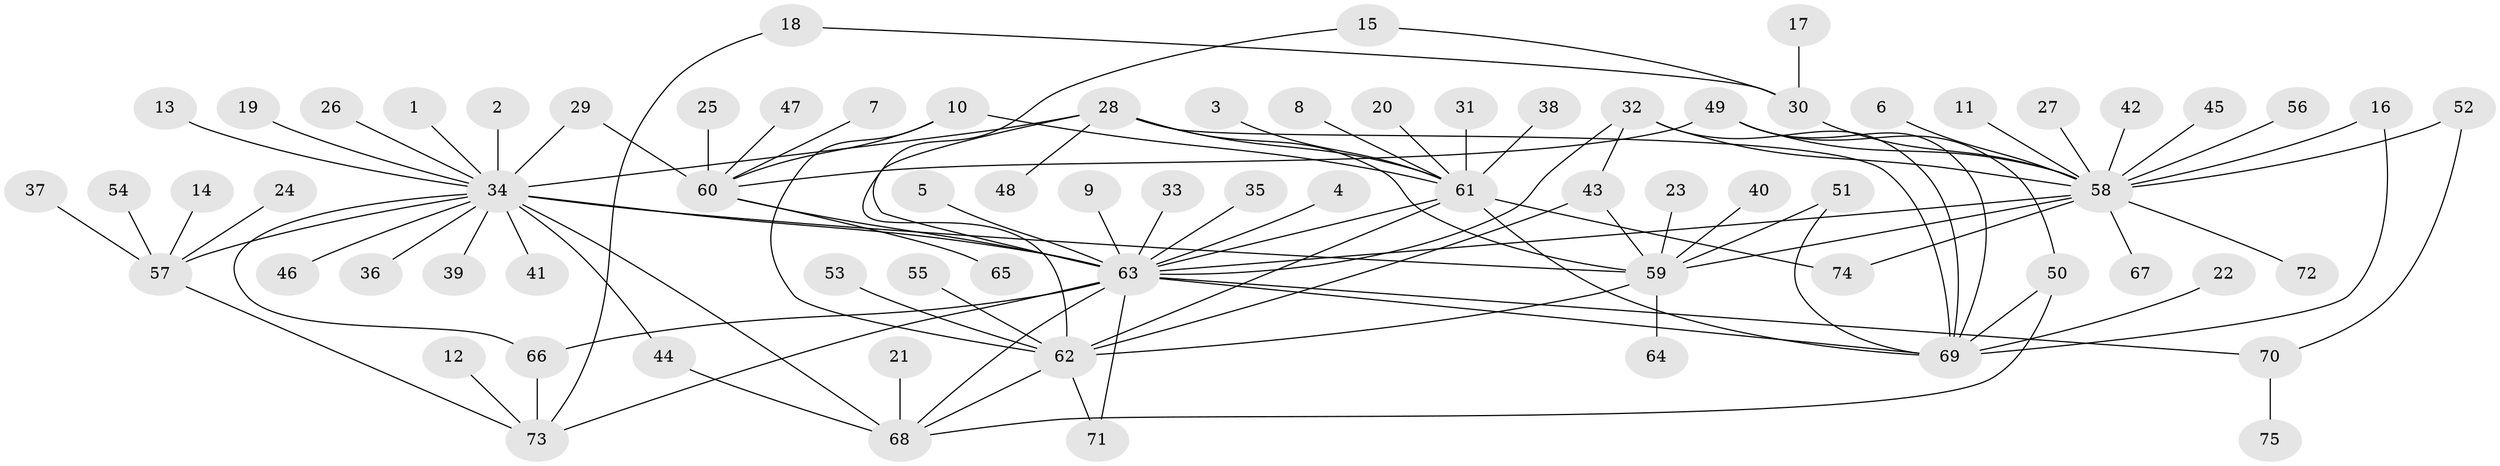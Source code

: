 // original degree distribution, {10: 0.006711409395973154, 22: 0.006711409395973154, 18: 0.006711409395973154, 2: 0.21476510067114093, 9: 0.006711409395973154, 1: 0.5033557046979866, 16: 0.006711409395973154, 3: 0.10067114093959731, 6: 0.03355704697986577, 5: 0.040268456375838924, 7: 0.020134228187919462, 4: 0.04697986577181208, 8: 0.006711409395973154}
// Generated by graph-tools (version 1.1) at 2025/49/03/09/25 03:49:56]
// undirected, 75 vertices, 105 edges
graph export_dot {
graph [start="1"]
  node [color=gray90,style=filled];
  1;
  2;
  3;
  4;
  5;
  6;
  7;
  8;
  9;
  10;
  11;
  12;
  13;
  14;
  15;
  16;
  17;
  18;
  19;
  20;
  21;
  22;
  23;
  24;
  25;
  26;
  27;
  28;
  29;
  30;
  31;
  32;
  33;
  34;
  35;
  36;
  37;
  38;
  39;
  40;
  41;
  42;
  43;
  44;
  45;
  46;
  47;
  48;
  49;
  50;
  51;
  52;
  53;
  54;
  55;
  56;
  57;
  58;
  59;
  60;
  61;
  62;
  63;
  64;
  65;
  66;
  67;
  68;
  69;
  70;
  71;
  72;
  73;
  74;
  75;
  1 -- 34 [weight=1.0];
  2 -- 34 [weight=1.0];
  3 -- 61 [weight=1.0];
  4 -- 63 [weight=1.0];
  5 -- 63 [weight=1.0];
  6 -- 58 [weight=1.0];
  7 -- 60 [weight=1.0];
  8 -- 61 [weight=1.0];
  9 -- 63 [weight=1.0];
  10 -- 60 [weight=1.0];
  10 -- 61 [weight=1.0];
  10 -- 62 [weight=1.0];
  11 -- 58 [weight=1.0];
  12 -- 73 [weight=1.0];
  13 -- 34 [weight=1.0];
  14 -- 57 [weight=1.0];
  15 -- 30 [weight=1.0];
  15 -- 63 [weight=1.0];
  16 -- 58 [weight=1.0];
  16 -- 69 [weight=1.0];
  17 -- 30 [weight=1.0];
  18 -- 30 [weight=1.0];
  18 -- 73 [weight=1.0];
  19 -- 34 [weight=1.0];
  20 -- 61 [weight=1.0];
  21 -- 68 [weight=1.0];
  22 -- 69 [weight=1.0];
  23 -- 59 [weight=1.0];
  24 -- 57 [weight=1.0];
  25 -- 60 [weight=1.0];
  26 -- 34 [weight=1.0];
  27 -- 58 [weight=1.0];
  28 -- 34 [weight=1.0];
  28 -- 48 [weight=1.0];
  28 -- 59 [weight=1.0];
  28 -- 61 [weight=1.0];
  28 -- 62 [weight=1.0];
  28 -- 69 [weight=1.0];
  29 -- 34 [weight=1.0];
  29 -- 60 [weight=1.0];
  30 -- 58 [weight=2.0];
  31 -- 61 [weight=1.0];
  32 -- 43 [weight=1.0];
  32 -- 58 [weight=1.0];
  32 -- 63 [weight=1.0];
  32 -- 69 [weight=1.0];
  33 -- 63 [weight=1.0];
  34 -- 36 [weight=1.0];
  34 -- 39 [weight=1.0];
  34 -- 41 [weight=1.0];
  34 -- 44 [weight=1.0];
  34 -- 46 [weight=1.0];
  34 -- 57 [weight=1.0];
  34 -- 59 [weight=1.0];
  34 -- 63 [weight=2.0];
  34 -- 66 [weight=1.0];
  34 -- 68 [weight=2.0];
  35 -- 63 [weight=1.0];
  37 -- 57 [weight=1.0];
  38 -- 61 [weight=1.0];
  40 -- 59 [weight=1.0];
  42 -- 58 [weight=1.0];
  43 -- 59 [weight=1.0];
  43 -- 62 [weight=1.0];
  44 -- 68 [weight=1.0];
  45 -- 58 [weight=1.0];
  47 -- 60 [weight=1.0];
  49 -- 50 [weight=1.0];
  49 -- 58 [weight=1.0];
  49 -- 60 [weight=1.0];
  49 -- 69 [weight=1.0];
  50 -- 68 [weight=1.0];
  50 -- 69 [weight=1.0];
  51 -- 59 [weight=1.0];
  51 -- 69 [weight=1.0];
  52 -- 58 [weight=1.0];
  52 -- 70 [weight=1.0];
  53 -- 62 [weight=1.0];
  54 -- 57 [weight=1.0];
  55 -- 62 [weight=1.0];
  56 -- 58 [weight=1.0];
  57 -- 73 [weight=1.0];
  58 -- 59 [weight=1.0];
  58 -- 63 [weight=2.0];
  58 -- 67 [weight=1.0];
  58 -- 72 [weight=1.0];
  58 -- 74 [weight=1.0];
  59 -- 62 [weight=1.0];
  59 -- 64 [weight=1.0];
  60 -- 63 [weight=1.0];
  60 -- 65 [weight=1.0];
  61 -- 62 [weight=1.0];
  61 -- 63 [weight=1.0];
  61 -- 69 [weight=1.0];
  61 -- 74 [weight=1.0];
  62 -- 68 [weight=1.0];
  62 -- 71 [weight=1.0];
  63 -- 66 [weight=1.0];
  63 -- 68 [weight=1.0];
  63 -- 69 [weight=1.0];
  63 -- 70 [weight=1.0];
  63 -- 71 [weight=1.0];
  63 -- 73 [weight=1.0];
  66 -- 73 [weight=1.0];
  70 -- 75 [weight=1.0];
}
